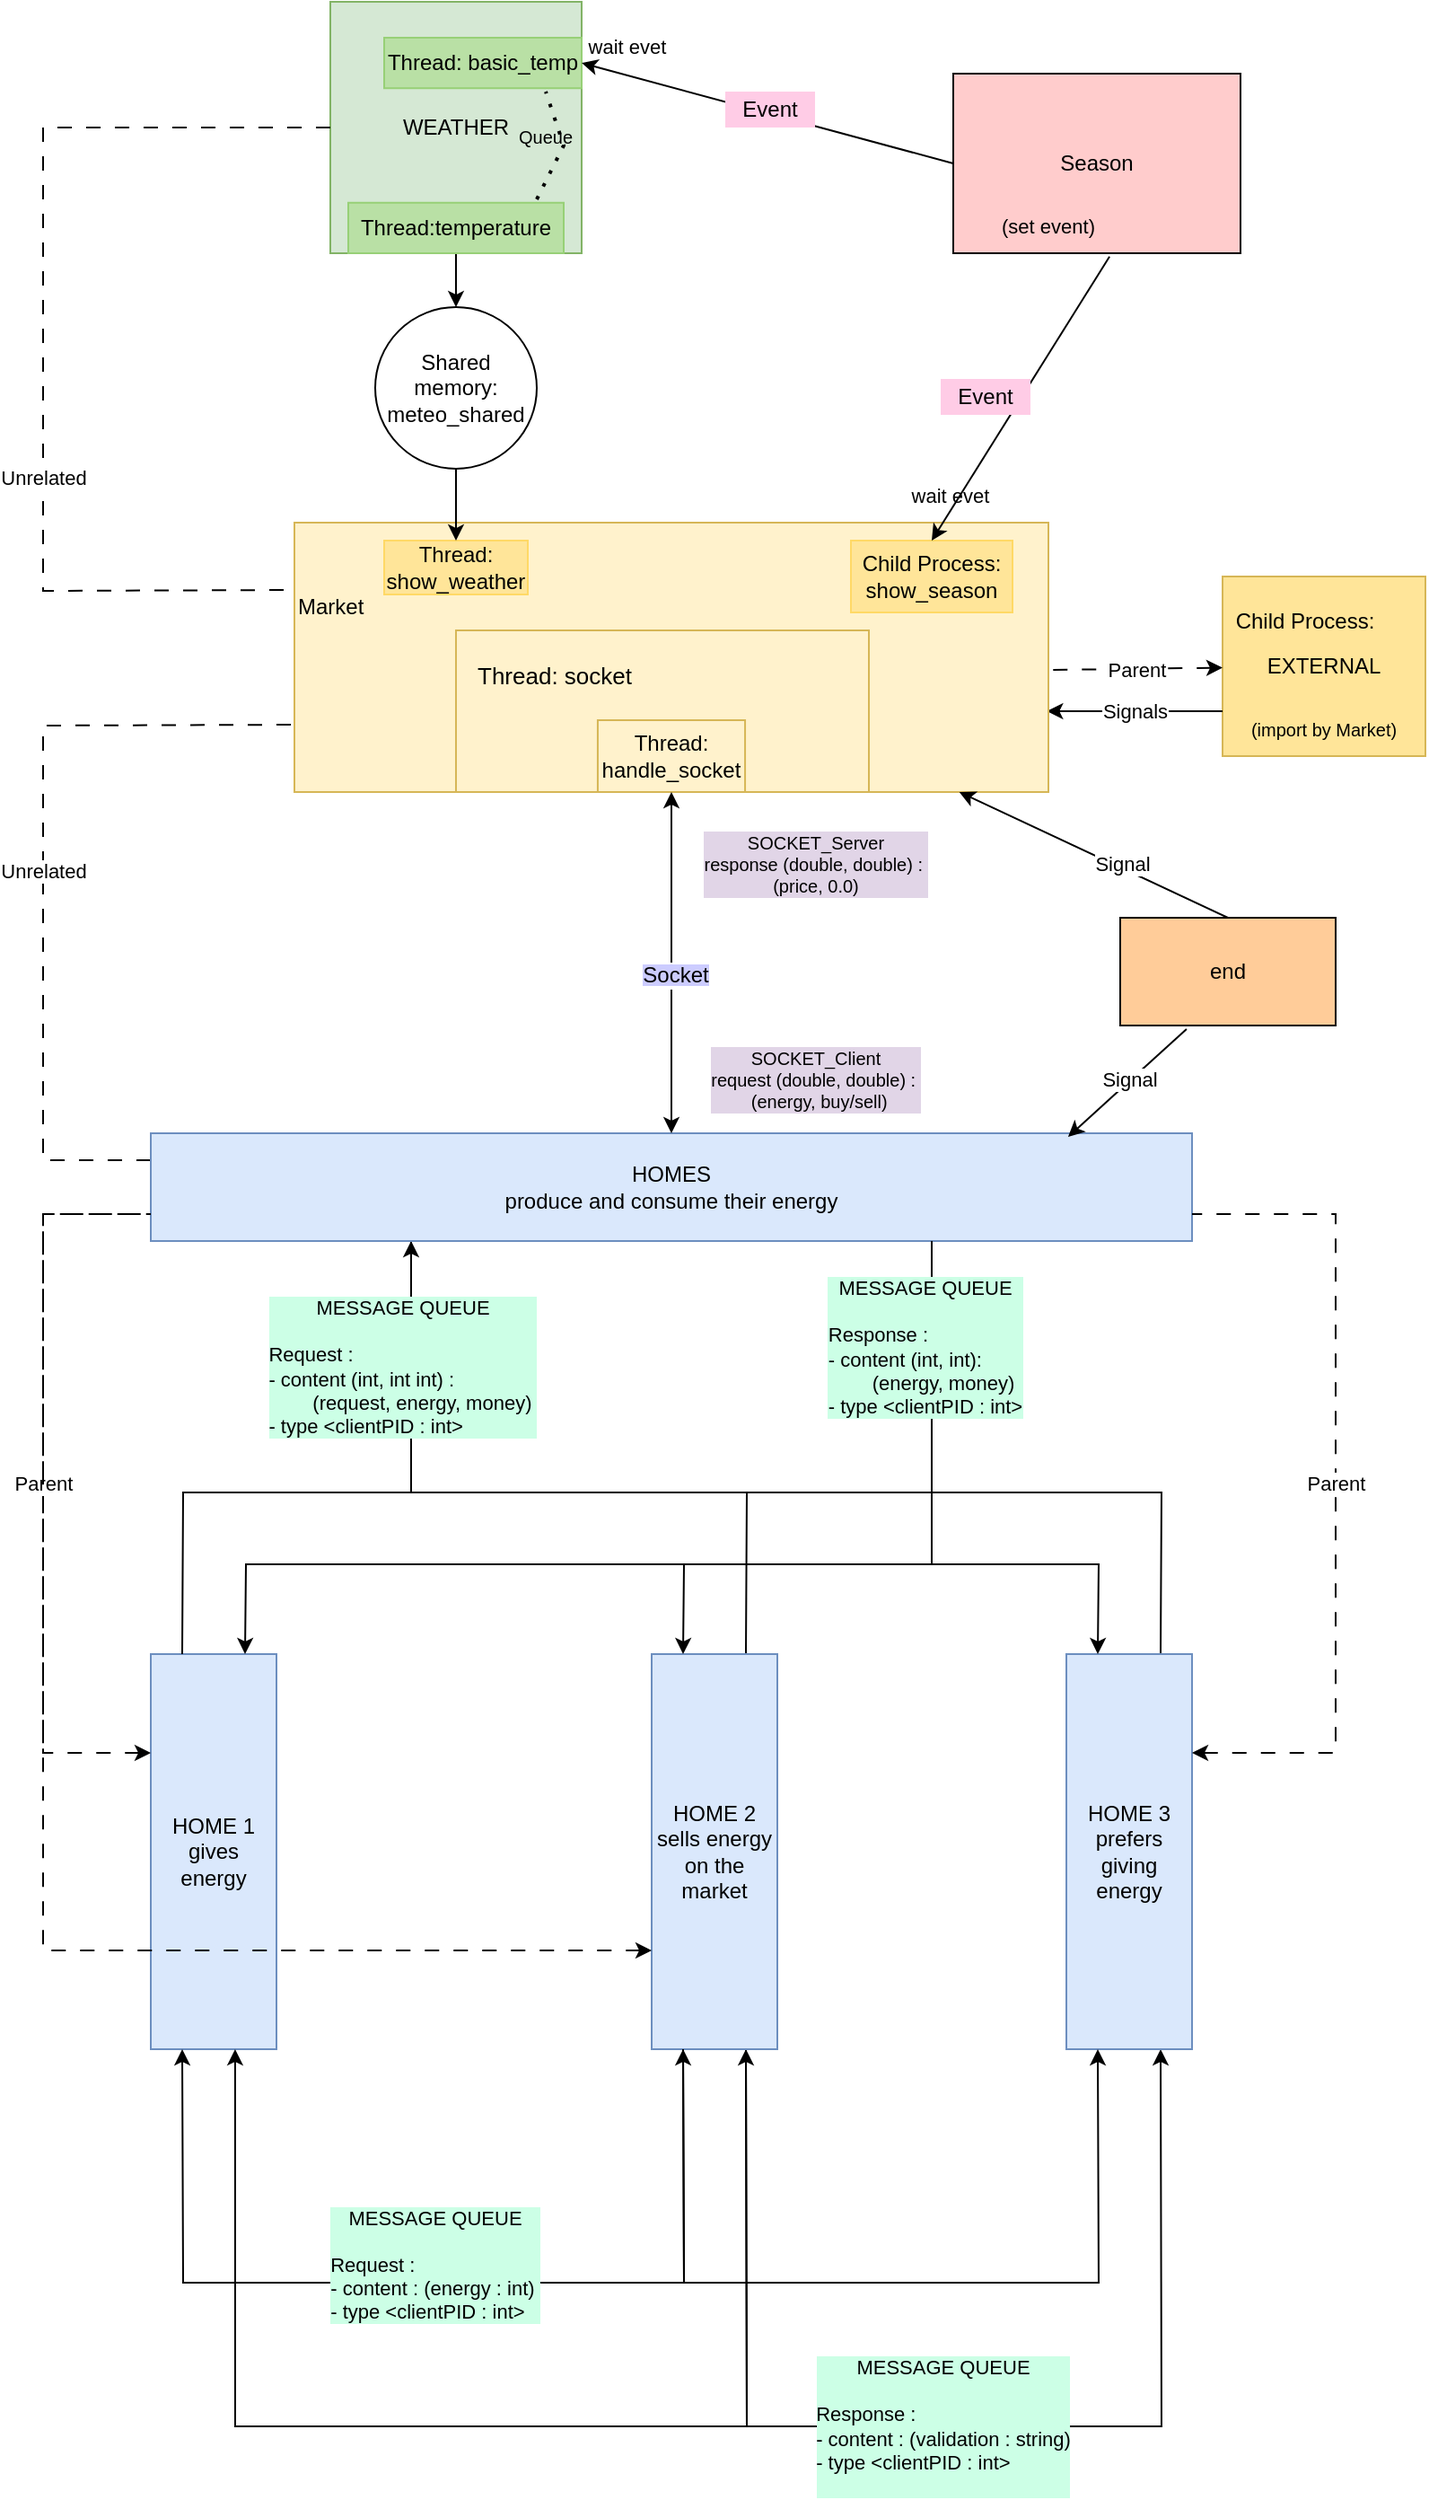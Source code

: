 <mxfile version="20.8.14" type="device" pages="2"><diagram name="Page-1" id="oDPzcU-ClhAFNlhWpU6J"><mxGraphModel dx="1674" dy="761" grid="1" gridSize="10" guides="1" tooltips="1" connect="1" arrows="1" fold="1" page="1" pageScale="1" pageWidth="827" pageHeight="1169" math="0" shadow="0"><root><mxCell id="0"/><mxCell id="1" parent="0"/><mxCell id="Ias4d3upsmDXQexrlel--8" value="" style="endArrow=classic;html=1;rounded=0;entryX=0.75;entryY=1;entryDx=0;entryDy=0;exitX=0.75;exitY=1;exitDx=0;exitDy=0;endFill=1;" parent="1" source="NkhhBtuJVH0xMeRfSDVV-5" target="Ias4d3upsmDXQexrlel--1" edge="1"><mxGeometry width="50" height="50" relative="1" as="geometry"><mxPoint x="540" y="1340" as="sourcePoint"/><mxPoint x="440" y="1110" as="targetPoint"/><Array as="points"><mxPoint x="432" y="1360"/><mxPoint x="663" y="1360"/></Array></mxGeometry></mxCell><mxCell id="Ias4d3upsmDXQexrlel--6" value="" style="endArrow=none;html=1;rounded=0;exitX=0.25;exitY=1;exitDx=0;exitDy=0;entryX=0.75;entryY=0;entryDx=0;entryDy=0;startArrow=none;startFill=0;endFill=0;" parent="1" source="NkhhBtuJVH0xMeRfSDVV-22" target="Ias4d3upsmDXQexrlel--1" edge="1"><mxGeometry width="50" height="50" relative="1" as="geometry"><mxPoint x="255.0" y="710" as="sourcePoint"/><mxPoint x="441.5" y="940" as="targetPoint"/><Array as="points"><mxPoint x="245" y="840"/><mxPoint x="663" y="840"/></Array></mxGeometry></mxCell><mxCell id="Ias4d3upsmDXQexrlel--5" value="" style="endArrow=none;html=1;rounded=0;exitX=0.25;exitY=1;exitDx=0;exitDy=0;entryX=0.75;entryY=0;entryDx=0;entryDy=0;startArrow=none;startFill=0;endFill=0;" parent="1" source="NkhhBtuJVH0xMeRfSDVV-22" target="NkhhBtuJVH0xMeRfSDVV-5" edge="1"><mxGeometry width="50" height="50" relative="1" as="geometry"><mxPoint x="545" y="710" as="sourcePoint"/><mxPoint x="162.5" y="940" as="targetPoint"/><Array as="points"><mxPoint x="245" y="840"/><mxPoint x="432" y="840"/></Array></mxGeometry></mxCell><mxCell id="NkhhBtuJVH0xMeRfSDVV-2" value="WEATHER" style="whiteSpace=wrap;html=1;aspect=fixed;fillColor=#d5e8d4;strokeColor=#82B366;shadow=0;" parent="1" vertex="1"><mxGeometry x="200" y="10" width="140" height="140" as="geometry"/></mxCell><mxCell id="NkhhBtuJVH0xMeRfSDVV-20" value="" style="endArrow=classic;startArrow=none;html=1;rounded=0;exitX=0.5;exitY=1;exitDx=0;exitDy=0;entryX=0.5;entryY=0;entryDx=0;entryDy=0;startFill=0;" parent="1" source="NkhhBtuJVH0xMeRfSDVV-2" target="NkhhBtuJVH0xMeRfSDVV-59" edge="1"><mxGeometry width="50" height="50" relative="1" as="geometry"><mxPoint x="350" y="330" as="sourcePoint"/><mxPoint x="415" y="166" as="targetPoint"/></mxGeometry></mxCell><mxCell id="NkhhBtuJVH0xMeRfSDVV-27" value="" style="endArrow=none;html=1;rounded=0;startArrow=none;startFill=0;entryX=0;entryY=0.25;entryDx=0;entryDy=0;dashed=1;dashPattern=8 8;endFill=0;exitX=0;exitY=0.5;exitDx=0;exitDy=0;" parent="1" source="NkhhBtuJVH0xMeRfSDVV-2" target="NkhhBtuJVH0xMeRfSDVV-1" edge="1"><mxGeometry relative="1" as="geometry"><mxPoint x="515" y="400" as="sourcePoint"/><mxPoint x="440" y="370" as="targetPoint"/><Array as="points"><mxPoint x="40" y="80"/><mxPoint x="40" y="338"/></Array></mxGeometry></mxCell><mxCell id="NkhhBtuJVH0xMeRfSDVV-28" value="Unrelated" style="edgeLabel;resizable=0;html=1;align=center;verticalAlign=middle;" parent="NkhhBtuJVH0xMeRfSDVV-27" connectable="0" vertex="1"><mxGeometry relative="1" as="geometry"><mxPoint y="76" as="offset"/></mxGeometry></mxCell><mxCell id="NkhhBtuJVH0xMeRfSDVV-29" value="" style="endArrow=none;html=1;rounded=0;startArrow=none;startFill=0;entryX=0;entryY=0.75;entryDx=0;entryDy=0;dashed=1;dashPattern=8 8;endFill=0;exitX=0;exitY=0.25;exitDx=0;exitDy=0;" parent="1" source="NkhhBtuJVH0xMeRfSDVV-22" target="NkhhBtuJVH0xMeRfSDVV-1" edge="1"><mxGeometry relative="1" as="geometry"><mxPoint x="525" y="410" as="sourcePoint"/><mxPoint x="440" y="350" as="targetPoint"/><Array as="points"><mxPoint x="40" y="655"/><mxPoint x="40" y="413"/></Array></mxGeometry></mxCell><mxCell id="NkhhBtuJVH0xMeRfSDVV-30" value="Unrelated" style="edgeLabel;resizable=0;html=1;align=center;verticalAlign=middle;" parent="NkhhBtuJVH0xMeRfSDVV-29" connectable="0" vertex="1"><mxGeometry relative="1" as="geometry"/></mxCell><mxCell id="NkhhBtuJVH0xMeRfSDVV-4" value="HOME 1&lt;br&gt;gives energy" style="whiteSpace=wrap;html=1;fillColor=#dae8fc;strokeColor=#6c8ebf;" parent="1" vertex="1"><mxGeometry x="100" y="930" width="70" height="220" as="geometry"/></mxCell><mxCell id="NkhhBtuJVH0xMeRfSDVV-47" value="" style="endArrow=classic;html=1;rounded=0;startArrow=classic;startFill=1;exitX=0.75;exitY=1;exitDx=0;exitDy=0;entryX=0.671;entryY=1;entryDx=0;entryDy=0;endFill=1;entryPerimeter=0;" parent="1" source="NkhhBtuJVH0xMeRfSDVV-5" target="NkhhBtuJVH0xMeRfSDVV-4" edge="1"><mxGeometry relative="1" as="geometry"><mxPoint x="419" y="1360" as="sourcePoint"/><mxPoint x="140" y="1360" as="targetPoint"/><Array as="points"><mxPoint x="432" y="1360"/><mxPoint x="147" y="1360"/></Array></mxGeometry></mxCell><mxCell id="NkhhBtuJVH0xMeRfSDVV-48" value="&lt;span style=&quot;&quot;&gt;MESSAGE QUEUE&lt;br&gt;&lt;div style=&quot;text-align: left;&quot;&gt;&lt;br&gt;&lt;/div&gt;&lt;div style=&quot;text-align: left;&quot;&gt;Response :&lt;/div&gt;&lt;div style=&quot;text-align: left;&quot;&gt;- content : (validation : string)&lt;/div&gt;&lt;div style=&quot;text-align: left;&quot;&gt;- type &amp;lt;clientPID : int&amp;gt;&lt;/div&gt;&lt;/span&gt;&lt;div style=&quot;text-align: left;&quot;&gt;&lt;br&gt;&lt;/div&gt;" style="edgeLabel;resizable=0;html=1;align=center;verticalAlign=middle;labelBackgroundColor=#CCFFE6;" parent="NkhhBtuJVH0xMeRfSDVV-47" connectable="0" vertex="1"><mxGeometry relative="1" as="geometry"><mxPoint x="251" as="offset"/></mxGeometry></mxCell><mxCell id="NkhhBtuJVH0xMeRfSDVV-9" value="" style="endArrow=classic;html=1;rounded=0;startArrow=classic;startFill=1;exitX=0.25;exitY=1;exitDx=0;exitDy=0;entryX=0.25;entryY=1;entryDx=0;entryDy=0;" parent="1" source="NkhhBtuJVH0xMeRfSDVV-4" target="NkhhBtuJVH0xMeRfSDVV-5" edge="1"><mxGeometry relative="1" as="geometry"><mxPoint x="370" y="599.86" as="sourcePoint"/><mxPoint x="470" y="599.86" as="targetPoint"/><Array as="points"><mxPoint x="118" y="1280"/><mxPoint x="397" y="1280"/></Array></mxGeometry></mxCell><mxCell id="NkhhBtuJVH0xMeRfSDVV-10" value="&lt;span style=&quot;&quot;&gt;MESSAGE QUEUE&lt;br&gt;&lt;br&gt;&lt;div style=&quot;text-align: left;&quot;&gt;Request :&lt;/div&gt;&lt;div style=&quot;text-align: left;&quot;&gt;- content : (energy : int)&amp;nbsp;&lt;/div&gt;&lt;div style=&quot;text-align: left;&quot;&gt;- type &amp;lt;clientPID : int&amp;gt;&lt;/div&gt;&lt;/span&gt;" style="edgeLabel;resizable=0;html=1;align=center;verticalAlign=middle;labelBackgroundColor=#CCFFE6;" parent="NkhhBtuJVH0xMeRfSDVV-9" connectable="0" vertex="1"><mxGeometry relative="1" as="geometry"><mxPoint y="-10" as="offset"/></mxGeometry></mxCell><mxCell id="NkhhBtuJVH0xMeRfSDVV-23" value="" style="endArrow=none;html=1;rounded=0;startArrow=classic;startFill=1;entryX=0;entryY=0.75;entryDx=0;entryDy=0;dashed=1;dashPattern=8 8;endFill=0;exitX=0;exitY=0.25;exitDx=0;exitDy=0;" parent="1" source="NkhhBtuJVH0xMeRfSDVV-4" target="NkhhBtuJVH0xMeRfSDVV-22" edge="1"><mxGeometry relative="1" as="geometry"><mxPoint x="440" y="640" as="sourcePoint"/><mxPoint x="330" y="640" as="targetPoint"/><Array as="points"><mxPoint x="40" y="985"/><mxPoint x="40" y="685"/></Array></mxGeometry></mxCell><mxCell id="NkhhBtuJVH0xMeRfSDVV-24" value="Parent" style="edgeLabel;resizable=0;html=1;align=center;verticalAlign=middle;" parent="NkhhBtuJVH0xMeRfSDVV-23" connectable="0" vertex="1"><mxGeometry relative="1" as="geometry"/></mxCell><mxCell id="NkhhBtuJVH0xMeRfSDVV-52" value="" style="endArrow=classic;html=1;rounded=0;startArrow=none;startFill=0;exitX=0.25;exitY=0;exitDx=0;exitDy=0;entryX=0.25;entryY=1;entryDx=0;entryDy=0;" parent="1" source="NkhhBtuJVH0xMeRfSDVV-4" target="NkhhBtuJVH0xMeRfSDVV-22" edge="1"><mxGeometry relative="1" as="geometry"><mxPoint x="270" y="835" as="sourcePoint"/><mxPoint x="550" y="835" as="targetPoint"/><Array as="points"><mxPoint x="118" y="840"/><mxPoint x="245" y="840"/></Array></mxGeometry></mxCell><mxCell id="NkhhBtuJVH0xMeRfSDVV-53" value="&lt;span style=&quot;&quot;&gt;MESSAGE QUEUE&lt;br&gt;&lt;br&gt;&lt;div style=&quot;text-align: left;&quot;&gt;Request :&lt;/div&gt;&lt;div style=&quot;text-align: left;&quot;&gt;- content (int, int int) :&amp;nbsp;&lt;/div&gt;&lt;div style=&quot;text-align: left;&quot;&gt;&lt;span style=&quot;white-space: pre;&quot;&gt;&#9;&lt;/span&gt;(request, energy, money)&amp;nbsp;&lt;/div&gt;&lt;div style=&quot;text-align: left;&quot;&gt;- type &amp;lt;clientPID : int&amp;gt;&lt;/div&gt;&lt;/span&gt;" style="edgeLabel;resizable=0;html=1;align=center;verticalAlign=middle;labelBackgroundColor=#CCFFE6;" parent="NkhhBtuJVH0xMeRfSDVV-52" connectable="0" vertex="1"><mxGeometry relative="1" as="geometry"><mxPoint x="33" y="-70" as="offset"/></mxGeometry></mxCell><mxCell id="NkhhBtuJVH0xMeRfSDVV-5" value="HOME 2&lt;br&gt;sells energy on the market" style="whiteSpace=wrap;html=1;fillColor=#dae8fc;strokeColor=#6c8ebf;" parent="1" vertex="1"><mxGeometry x="379" y="930" width="70" height="220" as="geometry"/></mxCell><mxCell id="NkhhBtuJVH0xMeRfSDVV-56" value="" style="endArrow=classic;html=1;rounded=0;exitX=0.75;exitY=1;exitDx=0;exitDy=0;entryX=0.75;entryY=0;entryDx=0;entryDy=0;startArrow=none;startFill=0;endFill=1;" parent="1" source="NkhhBtuJVH0xMeRfSDVV-22" target="NkhhBtuJVH0xMeRfSDVV-4" edge="1"><mxGeometry width="50" height="50" relative="1" as="geometry"><mxPoint x="305" y="710" as="sourcePoint"/><mxPoint x="602.5" y="850" as="targetPoint"/><Array as="points"><mxPoint x="535" y="880"/><mxPoint x="370" y="880"/><mxPoint x="153" y="880"/></Array></mxGeometry></mxCell><mxCell id="NkhhBtuJVH0xMeRfSDVV-57" value="" style="endArrow=classic;html=1;rounded=0;exitX=0.75;exitY=1;exitDx=0;exitDy=0;entryX=0.25;entryY=0;entryDx=0;entryDy=0;startArrow=none;startFill=0;endFill=1;" parent="1" source="NkhhBtuJVH0xMeRfSDVV-22" target="NkhhBtuJVH0xMeRfSDVV-5" edge="1"><mxGeometry width="50" height="50" relative="1" as="geometry"><mxPoint x="515" y="710" as="sourcePoint"/><mxPoint x="252.5" y="850" as="targetPoint"/><Array as="points"><mxPoint x="535" y="880"/><mxPoint x="397" y="880"/></Array></mxGeometry></mxCell><mxCell id="NkhhBtuJVH0xMeRfSDVV-22" value="HOMES&lt;br&gt;produce and consume their energy" style="rounded=0;whiteSpace=wrap;html=1;fillColor=#dae8fc;strokeColor=#6c8ebf;" parent="1" vertex="1"><mxGeometry x="100" y="640" width="580" height="60" as="geometry"/></mxCell><mxCell id="NkhhBtuJVH0xMeRfSDVV-3" value="EXTERNAL&lt;br&gt;" style="whiteSpace=wrap;html=1;fillColor=#FFE599;strokeColor=#d6b656;" parent="1" vertex="1"><mxGeometry x="697" y="330" width="113" height="100" as="geometry"/></mxCell><mxCell id="NkhhBtuJVH0xMeRfSDVV-15" value="" style="endArrow=none;html=1;rounded=0;startArrow=classic;startFill=1;entryX=1;entryY=0.547;entryDx=0;entryDy=0;dashed=1;dashPattern=8 8;endFill=0;entryPerimeter=0;" parent="1" source="NkhhBtuJVH0xMeRfSDVV-3" target="NkhhBtuJVH0xMeRfSDVV-1" edge="1"><mxGeometry relative="1" as="geometry"><mxPoint x="519.177" y="430.0" as="sourcePoint"/><mxPoint x="369.43" y="370" as="targetPoint"/></mxGeometry></mxCell><mxCell id="NkhhBtuJVH0xMeRfSDVV-16" value="Parent" style="edgeLabel;resizable=0;html=1;align=center;verticalAlign=middle;" parent="NkhhBtuJVH0xMeRfSDVV-15" connectable="0" vertex="1"><mxGeometry relative="1" as="geometry"/></mxCell><mxCell id="NkhhBtuJVH0xMeRfSDVV-17" value="" style="endArrow=classic;html=1;rounded=0;startArrow=none;startFill=0;exitX=0;exitY=0.75;exitDx=0;exitDy=0;entryX=0.998;entryY=0.7;entryDx=0;entryDy=0;endFill=1;entryPerimeter=0;" parent="1" source="NkhhBtuJVH0xMeRfSDVV-3" target="NkhhBtuJVH0xMeRfSDVV-1" edge="1"><mxGeometry relative="1" as="geometry"><mxPoint x="519.177" y="430.0" as="sourcePoint"/><mxPoint x="369.43" y="370" as="targetPoint"/></mxGeometry></mxCell><mxCell id="NkhhBtuJVH0xMeRfSDVV-18" value="Signals" style="edgeLabel;resizable=0;html=1;align=center;verticalAlign=middle;" parent="NkhhBtuJVH0xMeRfSDVV-17" connectable="0" vertex="1"><mxGeometry relative="1" as="geometry"/></mxCell><mxCell id="NkhhBtuJVH0xMeRfSDVV-34" value="" style="group;fillColor=#FFE599;" parent="1" vertex="1" connectable="0"><mxGeometry x="180" y="300" width="420" height="150" as="geometry"/></mxCell><mxCell id="NkhhBtuJVH0xMeRfSDVV-1" value="&lt;div style=&quot;text-align: center;&quot;&gt;&lt;br&gt;&lt;/div&gt;&lt;div style=&quot;text-align: center;&quot;&gt;&lt;br&gt;&lt;/div&gt;&lt;div style=&quot;text-align: center;&quot;&gt;Market&lt;br&gt;&lt;/div&gt;&lt;div style=&quot;text-align: center;&quot;&gt;&lt;span style=&quot;background-color: initial;&quot;&gt;&lt;br&gt;&lt;/span&gt;&lt;/div&gt;&lt;div style=&quot;text-align: center;&quot;&gt;&lt;span style=&quot;background-color: initial;&quot;&gt;&lt;br&gt;&lt;/span&gt;&lt;/div&gt;&lt;div style=&quot;text-align: center;&quot;&gt;&lt;span style=&quot;background-color: initial;&quot;&gt;&lt;br&gt;&lt;/span&gt;&lt;/div&gt;&lt;div style=&quot;text-align: center;&quot;&gt;&lt;span style=&quot;background-color: initial;&quot;&gt;&lt;br&gt;&lt;/span&gt;&lt;/div&gt;&lt;div style=&quot;text-align: center;&quot;&gt;&lt;span style=&quot;background-color: initial;&quot;&gt;&lt;br&gt;&lt;/span&gt;&lt;/div&gt;&lt;div style=&quot;text-align: center;&quot;&gt;&lt;span style=&quot;background-color: initial;&quot;&gt;&lt;br&gt;&lt;/span&gt;&lt;/div&gt;" style="whiteSpace=wrap;html=1;fillColor=#fff2cc;strokeColor=#d6b656;align=left;" parent="NkhhBtuJVH0xMeRfSDVV-34" vertex="1"><mxGeometry width="420.0" height="150" as="geometry"/></mxCell><mxCell id="NkhhBtuJVH0xMeRfSDVV-35" value="" style="rounded=0;whiteSpace=wrap;html=1;fillColor=#fff2cc;strokeColor=#d6b656;" parent="NkhhBtuJVH0xMeRfSDVV-34" vertex="1"><mxGeometry x="90" y="60" width="230" height="90" as="geometry"/></mxCell><mxCell id="KScg4SDFUI7AG3843HIc-23" value="Child Process: show_season" style="rounded=0;whiteSpace=wrap;html=1;shadow=0;strokeColor=#FFD966;fillColor=#FFE599;" parent="NkhhBtuJVH0xMeRfSDVV-34" vertex="1"><mxGeometry x="310" y="10" width="90" height="40" as="geometry"/></mxCell><mxCell id="KScg4SDFUI7AG3843HIc-24" value="Thread: show_weather" style="rounded=0;whiteSpace=wrap;html=1;shadow=0;strokeColor=#FFD966;fillColor=#FFE599;" parent="NkhhBtuJVH0xMeRfSDVV-34" vertex="1"><mxGeometry x="50" y="10" width="80" height="30" as="geometry"/></mxCell><mxCell id="xbs28vpK9HEc0TREmb5a-1" value="&lt;font style=&quot;font-size: 13px;&quot;&gt;Thread: socket&lt;/font&gt;" style="text;html=1;strokeColor=none;fillColor=none;align=center;verticalAlign=middle;whiteSpace=wrap;rounded=0;" parent="NkhhBtuJVH0xMeRfSDVV-34" vertex="1"><mxGeometry x="100" y="70" width="90" height="30" as="geometry"/></mxCell><mxCell id="NkhhBtuJVH0xMeRfSDVV-32" value="&lt;div&gt;Thread:&lt;/div&gt;&lt;div&gt;handle_socket&lt;br&gt;&lt;/div&gt;" style="rounded=0;whiteSpace=wrap;html=1;fillColor=#fff2cc;strokeColor=#d6b656;" parent="NkhhBtuJVH0xMeRfSDVV-34" vertex="1"><mxGeometry x="168.97" y="110" width="82.06" height="40" as="geometry"/></mxCell><mxCell id="NkhhBtuJVH0xMeRfSDVV-59" value="Shared&lt;br&gt;&lt;div&gt;memory:&lt;/div&gt;&lt;div&gt;meteo_shared&lt;br&gt;&lt;/div&gt;" style="ellipse;whiteSpace=wrap;html=1;aspect=fixed;labelBackgroundColor=#FFFFFF;fontColor=#000000;" parent="1" vertex="1"><mxGeometry x="225" y="180" width="90" height="90" as="geometry"/></mxCell><mxCell id="Ias4d3upsmDXQexrlel--1" value="HOME 3&lt;br&gt;prefers giving energy" style="whiteSpace=wrap;html=1;fillColor=#dae8fc;strokeColor=#6c8ebf;" parent="1" vertex="1"><mxGeometry x="610" y="930" width="70" height="220" as="geometry"/></mxCell><mxCell id="Ias4d3upsmDXQexrlel--4" value="" style="endArrow=classic;html=1;rounded=0;exitX=0.75;exitY=1;exitDx=0;exitDy=0;entryX=0.25;entryY=0;entryDx=0;entryDy=0;startArrow=none;startFill=0;endFill=1;" parent="1" source="NkhhBtuJVH0xMeRfSDVV-22" target="Ias4d3upsmDXQexrlel--1" edge="1"><mxGeometry width="50" height="50" relative="1" as="geometry"><mxPoint x="545" y="710" as="sourcePoint"/><mxPoint x="406.5" y="940" as="targetPoint"/><Array as="points"><mxPoint x="535" y="880"/><mxPoint x="628" y="880"/></Array></mxGeometry></mxCell><mxCell id="NkhhBtuJVH0xMeRfSDVV-58" value="&lt;span style=&quot;&quot;&gt;MESSAGE QUEUE&lt;br&gt;&lt;br&gt;&lt;div style=&quot;text-align: left;&quot;&gt;Response :&lt;/div&gt;&lt;div style=&quot;text-align: left;&quot;&gt;- content (int, int):&amp;nbsp;&lt;/div&gt;&lt;div style=&quot;text-align: left;&quot;&gt;&lt;span style=&quot;white-space: pre;&quot;&gt;&#9;&lt;/span&gt;(energy, money)&amp;nbsp;&lt;/div&gt;&lt;div style=&quot;text-align: left;&quot;&gt;- type &amp;lt;clientPID : int&amp;gt;&lt;/div&gt;&lt;/span&gt;" style="edgeLabel;resizable=0;html=1;align=center;verticalAlign=middle;labelBackgroundColor=#CCFFE6;" parent="1" connectable="0" vertex="1"><mxGeometry x="529.999" y="760" as="geometry"><mxPoint x="1" y="-1" as="offset"/></mxGeometry></mxCell><mxCell id="Ias4d3upsmDXQexrlel--7" value="" style="endArrow=classic;html=1;rounded=0;exitX=0.25;exitY=1;exitDx=0;exitDy=0;entryX=0.25;entryY=1;entryDx=0;entryDy=0;endFill=1;" parent="1" source="NkhhBtuJVH0xMeRfSDVV-5" target="Ias4d3upsmDXQexrlel--1" edge="1"><mxGeometry width="50" height="50" relative="1" as="geometry"><mxPoint x="390" y="1160" as="sourcePoint"/><mxPoint x="440" y="1110" as="targetPoint"/><Array as="points"><mxPoint x="397" y="1280"/><mxPoint x="510" y="1280"/><mxPoint x="628" y="1280"/></Array></mxGeometry></mxCell><mxCell id="Ias4d3upsmDXQexrlel--10" value="" style="endArrow=none;html=1;rounded=0;startArrow=classic;startFill=1;entryX=1;entryY=0.75;entryDx=0;entryDy=0;dashed=1;dashPattern=8 8;endFill=0;exitX=1;exitY=0.25;exitDx=0;exitDy=0;" parent="1" source="Ias4d3upsmDXQexrlel--1" target="NkhhBtuJVH0xMeRfSDVV-22" edge="1"><mxGeometry relative="1" as="geometry"><mxPoint x="110" y="995" as="sourcePoint"/><mxPoint x="110" y="695" as="targetPoint"/><Array as="points"><mxPoint x="760" y="985"/><mxPoint x="760" y="685"/></Array></mxGeometry></mxCell><mxCell id="Ias4d3upsmDXQexrlel--11" value="Parent" style="edgeLabel;resizable=0;html=1;align=center;verticalAlign=middle;" parent="Ias4d3upsmDXQexrlel--10" connectable="0" vertex="1"><mxGeometry relative="1" as="geometry"/></mxCell><mxCell id="Ias4d3upsmDXQexrlel--12" value="" style="endArrow=none;html=1;rounded=0;startArrow=classic;startFill=1;entryX=0;entryY=0.75;entryDx=0;entryDy=0;dashed=1;dashPattern=8 8;endFill=0;exitX=0;exitY=0.75;exitDx=0;exitDy=0;" parent="1" source="NkhhBtuJVH0xMeRfSDVV-5" target="NkhhBtuJVH0xMeRfSDVV-22" edge="1"><mxGeometry relative="1" as="geometry"><mxPoint x="110" y="995" as="sourcePoint"/><mxPoint x="110" y="695" as="targetPoint"/><Array as="points"><mxPoint x="40" y="1095"/><mxPoint x="40" y="685"/></Array></mxGeometry></mxCell><mxCell id="KScg4SDFUI7AG3843HIc-10" value="Thread: basic_temp" style="rounded=0;whiteSpace=wrap;html=1;fillColor=#B9E0A5;strokeColor=#97D077;" parent="1" vertex="1"><mxGeometry x="230" y="30" width="110" height="28.12" as="geometry"/></mxCell><mxCell id="KScg4SDFUI7AG3843HIc-11" value="Thread:temperature" style="rounded=0;whiteSpace=wrap;html=1;fillColor=#B9E0A5;strokeColor=#97D077;" parent="1" vertex="1"><mxGeometry x="210" y="121.88" width="120" height="28.12" as="geometry"/></mxCell><mxCell id="KScg4SDFUI7AG3843HIc-12" value="Season" style="rounded=0;whiteSpace=wrap;html=1;shadow=0;strokeColor=#000000;fillColor=#FFCCCC;" parent="1" vertex="1"><mxGeometry x="547" y="50.0" width="160" height="100" as="geometry"/></mxCell><mxCell id="KScg4SDFUI7AG3843HIc-14" value="" style="endArrow=classic;html=1;rounded=0;exitX=0.544;exitY=1.019;exitDx=0;exitDy=0;exitPerimeter=0;entryX=0.5;entryY=0;entryDx=0;entryDy=0;" parent="1" source="KScg4SDFUI7AG3843HIc-12" target="KScg4SDFUI7AG3843HIc-23" edge="1"><mxGeometry width="50" height="50" relative="1" as="geometry"><mxPoint x="430" y="210" as="sourcePoint"/><mxPoint x="480" y="160" as="targetPoint"/></mxGeometry></mxCell><mxCell id="KScg4SDFUI7AG3843HIc-15" value="" style="endArrow=classic;html=1;rounded=0;exitX=0;exitY=0.5;exitDx=0;exitDy=0;entryX=1;entryY=0.5;entryDx=0;entryDy=0;" parent="1" source="KScg4SDFUI7AG3843HIc-12" target="KScg4SDFUI7AG3843HIc-10" edge="1"><mxGeometry width="50" height="50" relative="1" as="geometry"><mxPoint x="399" y="150" as="sourcePoint"/><mxPoint x="449" y="100" as="targetPoint"/></mxGeometry></mxCell><mxCell id="KScg4SDFUI7AG3843HIc-16" value="" style="edgeLabel;resizable=0;html=1;align=center;verticalAlign=middle;labelBackgroundColor=#E1D5E7;fillColor=#CC0066;" parent="1" connectable="0" vertex="1"><mxGeometry x="414.003" y="150.001" as="geometry"><mxPoint x="11" y="-16" as="offset"/></mxGeometry></mxCell><mxCell id="KScg4SDFUI7AG3843HIc-19" value="Event" style="text;html=1;strokeColor=none;fillColor=#FFCCE6;align=center;verticalAlign=middle;whiteSpace=wrap;rounded=0;shadow=0;" parent="1" vertex="1"><mxGeometry x="420" y="60" width="50" height="20" as="geometry"/></mxCell><mxCell id="KScg4SDFUI7AG3843HIc-22" value="Event" style="text;html=1;strokeColor=none;fillColor=#FFCCE6;align=center;verticalAlign=middle;whiteSpace=wrap;rounded=0;shadow=0;" parent="1" vertex="1"><mxGeometry x="540" y="220" width="50" height="20" as="geometry"/></mxCell><mxCell id="NkhhBtuJVH0xMeRfSDVV-21" value="" style="endArrow=none;startArrow=classic;html=1;rounded=0;exitX=0.5;exitY=0;exitDx=0;exitDy=0;entryX=0.5;entryY=1;entryDx=0;entryDy=0;startFill=1;endFill=0;" parent="1" source="KScg4SDFUI7AG3843HIc-24" target="NkhhBtuJVH0xMeRfSDVV-59" edge="1"><mxGeometry width="50" height="50" relative="1" as="geometry"><mxPoint x="280" y="160" as="sourcePoint"/><mxPoint x="406" y="226" as="targetPoint"/></mxGeometry></mxCell><mxCell id="KScg4SDFUI7AG3843HIc-28" value="&lt;font style=&quot;font-size: 10px;&quot;&gt;(import by Market)&lt;/font&gt;" style="text;html=1;strokeColor=none;fillColor=none;align=center;verticalAlign=middle;whiteSpace=wrap;rounded=0;" parent="1" vertex="1"><mxGeometry x="707" y="400" width="93" height="30" as="geometry"/></mxCell><mxCell id="KScg4SDFUI7AG3843HIc-31" value="&lt;font style=&quot;font-size: 11px;&quot;&gt;(set event)&lt;/font&gt;" style="text;html=1;strokeColor=none;fillColor=none;align=center;verticalAlign=middle;whiteSpace=wrap;rounded=0;" parent="1" vertex="1"><mxGeometry x="570" y="120" width="60" height="30" as="geometry"/></mxCell><mxCell id="KScg4SDFUI7AG3843HIc-33" value="wait evet" style="text;html=1;align=center;verticalAlign=middle;resizable=0;points=[];autosize=1;strokeColor=none;fillColor=none;fontSize=11;" parent="1" vertex="1"><mxGeometry x="510" y="270" width="70" height="30" as="geometry"/></mxCell><mxCell id="KScg4SDFUI7AG3843HIc-34" value="wait evet" style="text;html=1;align=center;verticalAlign=middle;resizable=0;points=[];autosize=1;strokeColor=none;fillColor=none;fontSize=11;" parent="1" vertex="1"><mxGeometry x="330" y="20" width="70" height="30" as="geometry"/></mxCell><mxCell id="KScg4SDFUI7AG3843HIc-35" value="&lt;div&gt;&lt;font style=&quot;font-size: 12px;&quot;&gt;Child Process:&lt;/font&gt;&lt;/div&gt;" style="text;html=1;strokeColor=none;fillColor=none;align=center;verticalAlign=middle;whiteSpace=wrap;rounded=0;fontSize=10;" parent="1" vertex="1"><mxGeometry x="697" y="340" width="91.5" height="30" as="geometry"/></mxCell><mxCell id="KScg4SDFUI7AG3843HIc-37" value="" style="endArrow=none;dashed=1;html=1;dashPattern=1 3;strokeWidth=2;rounded=0;fontSize=12;exitX=0.875;exitY=-0.067;exitDx=0;exitDy=0;exitPerimeter=0;" parent="1" source="KScg4SDFUI7AG3843HIc-11" edge="1"><mxGeometry width="50" height="50" relative="1" as="geometry"><mxPoint x="390" y="270" as="sourcePoint"/><mxPoint x="320" y="60" as="targetPoint"/><Array as="points"><mxPoint x="330" y="90"/></Array></mxGeometry></mxCell><mxCell id="KScg4SDFUI7AG3843HIc-38" value="&lt;font style=&quot;font-size: 10px;&quot;&gt;Queue&lt;/font&gt;" style="text;html=1;strokeColor=none;fillColor=none;align=center;verticalAlign=middle;whiteSpace=wrap;rounded=0;fontSize=12;" parent="1" vertex="1"><mxGeometry x="290" y="70" width="60" height="30" as="geometry"/></mxCell><mxCell id="xbs28vpK9HEc0TREmb5a-6" value="&lt;div align=&quot;center&quot;&gt;&lt;font style=&quot;font-size: 10px;&quot;&gt;SOCKET_Server&lt;/font&gt;&lt;br&gt;&lt;/div&gt;&lt;div style=&quot;font-size: 10px;&quot; align=&quot;center&quot;&gt;&lt;font style=&quot;font-size: 10px;&quot;&gt;response (double, double) :&amp;nbsp;&lt;/font&gt;&lt;/div&gt;&lt;div style=&quot;font-size: 10px;&quot; align=&quot;center&quot;&gt;&lt;font style=&quot;font-size: 10px;&quot;&gt;&#9;(price, 0.0)&lt;/font&gt;&lt;/div&gt;" style="edgeLabel;resizable=0;html=1;align=center;verticalAlign=middle;labelBackgroundColor=#E1D5E7;" parent="1" connectable="0" vertex="1"><mxGeometry x="470.003" y="490.004" as="geometry"/></mxCell><mxCell id="xbs28vpK9HEc0TREmb5a-7" value="&lt;font style=&quot;font-size: 10px;&quot;&gt;SOCKET_Client&lt;br&gt;&lt;/font&gt;&lt;div style=&quot;text-align: left; font-size: 10px;&quot;&gt;&lt;font style=&quot;font-size: 10px;&quot;&gt;request (double, double) :&amp;nbsp;&lt;/font&gt;&lt;/div&gt;&lt;div style=&quot;text-align: left; font-size: 10px;&quot;&gt;&lt;font style=&quot;font-size: 10px;&quot;&gt;&lt;span style=&quot;white-space: pre;&quot;&gt;&#9;&lt;/span&gt;(energy, buy/sell)&lt;/font&gt;&lt;/div&gt;" style="edgeLabel;resizable=0;html=1;align=center;verticalAlign=middle;fontColor=#000000;labelBackgroundColor=#E1D5E7;" parent="1" connectable="0" vertex="1"><mxGeometry x="470.004" y="609.998" as="geometry"/></mxCell><mxCell id="xbs28vpK9HEc0TREmb5a-8" value="" style="endArrow=classic;startArrow=classic;html=1;rounded=0;fontSize=11;entryX=0.5;entryY=1;entryDx=0;entryDy=0;exitX=0.5;exitY=0;exitDx=0;exitDy=0;" parent="1" source="NkhhBtuJVH0xMeRfSDVV-22" target="NkhhBtuJVH0xMeRfSDVV-32" edge="1"><mxGeometry width="50" height="50" relative="1" as="geometry"><mxPoint x="320" y="580" as="sourcePoint"/><mxPoint x="370" y="530" as="targetPoint"/></mxGeometry></mxCell><mxCell id="xbs28vpK9HEc0TREmb5a-9" value="&lt;span style=&quot;background-color: rgb(204, 204, 255);&quot;&gt;&lt;font style=&quot;font-size: 12px;&quot;&gt;Socket&lt;/font&gt;&lt;/span&gt;" style="edgeLabel;html=1;align=center;verticalAlign=middle;resizable=0;points=[];fontSize=11;" parent="xbs28vpK9HEc0TREmb5a-8" vertex="1" connectable="0"><mxGeometry x="-0.076" y="-2" relative="1" as="geometry"><mxPoint as="offset"/></mxGeometry></mxCell><mxCell id="W9lTiIaicydx_dfuPr2y-1" value="end" style="rounded=0;whiteSpace=wrap;html=1;fillColor=#FFCC99;" vertex="1" parent="1"><mxGeometry x="640" y="520" width="120" height="60" as="geometry"/></mxCell><mxCell id="W9lTiIaicydx_dfuPr2y-2" value="" style="endArrow=classic;html=1;rounded=0;exitX=0.5;exitY=0;exitDx=0;exitDy=0;" edge="1" parent="1" source="W9lTiIaicydx_dfuPr2y-1" target="NkhhBtuJVH0xMeRfSDVV-1"><mxGeometry width="50" height="50" relative="1" as="geometry"><mxPoint x="730" y="540" as="sourcePoint"/><mxPoint x="780" y="490" as="targetPoint"/></mxGeometry></mxCell><mxCell id="W9lTiIaicydx_dfuPr2y-4" value="Signal" style="edgeLabel;html=1;align=center;verticalAlign=middle;resizable=0;points=[];" vertex="1" connectable="0" parent="W9lTiIaicydx_dfuPr2y-2"><mxGeometry x="-0.356" y="-3" relative="1" as="geometry"><mxPoint x="-13" y="-5" as="offset"/></mxGeometry></mxCell><mxCell id="W9lTiIaicydx_dfuPr2y-3" value="" style="endArrow=classic;html=1;rounded=0;exitX=0.308;exitY=1.033;exitDx=0;exitDy=0;exitPerimeter=0;entryX=0.881;entryY=0.033;entryDx=0;entryDy=0;entryPerimeter=0;" edge="1" parent="1" source="W9lTiIaicydx_dfuPr2y-1" target="NkhhBtuJVH0xMeRfSDVV-22"><mxGeometry width="50" height="50" relative="1" as="geometry"><mxPoint x="730" y="540" as="sourcePoint"/><mxPoint x="780" y="490" as="targetPoint"/></mxGeometry></mxCell><mxCell id="W9lTiIaicydx_dfuPr2y-5" value="Signal" style="edgeLabel;html=1;align=center;verticalAlign=middle;resizable=0;points=[];" vertex="1" connectable="0" parent="W9lTiIaicydx_dfuPr2y-3"><mxGeometry x="-0.195" y="4" relative="1" as="geometry"><mxPoint x="-8" y="1" as="offset"/></mxGeometry></mxCell></root></mxGraphModel></diagram><diagram id="pn3GiqBt_lKgzYpsqDT2" name="Page-2"><mxGraphModel dx="2232" dy="1015" grid="1" gridSize="10" guides="1" tooltips="1" connect="1" arrows="1" fold="1" page="1" pageScale="1" pageWidth="827" pageHeight="1169" math="0" shadow="0"><root><mxCell id="0"/><mxCell id="1" parent="0"/><mxCell id="vUZV9dyQ6pyc5-M2EWh1-2" value="main_market_weather_season" style="swimlane;fontStyle=1;align=center;verticalAlign=top;childLayout=stackLayout;horizontal=1;startSize=26;horizontalStack=0;resizeParent=1;resizeParentMax=0;resizeLast=0;collapsible=1;marginBottom=0;" vertex="1" parent="1"><mxGeometry x="370" y="290" width="400" height="148" as="geometry"/></mxCell><mxCell id="vUZV9dyQ6pyc5-M2EWh1-3" value="+ meteo_shared: multiprocessing.Array&#xA;+ temperature_flag:multiprocessing.Value&#xA;+ signal: signal&#xA;+ weather_objec: object&#xA;+ weather_process: multiprocessing.Process&#xA;+ market_process: multiprocessing.Process&#xA;+ season_process: multiprocessing.Process&#xA;&#xA;&#xA;" style="text;strokeColor=none;fillColor=none;align=left;verticalAlign=top;spacingLeft=4;spacingRight=4;overflow=hidden;rotatable=0;points=[[0,0.5],[1,0.5]];portConstraint=eastwest;" vertex="1" parent="vUZV9dyQ6pyc5-M2EWh1-2"><mxGeometry y="26" width="400" height="114" as="geometry"/></mxCell><mxCell id="vUZV9dyQ6pyc5-M2EWh1-4" value="" style="line;strokeWidth=1;fillColor=none;align=left;verticalAlign=middle;spacingTop=-1;spacingLeft=3;spacingRight=3;rotatable=0;labelPosition=right;points=[];portConstraint=eastwest;strokeColor=inherit;" vertex="1" parent="vUZV9dyQ6pyc5-M2EWh1-2"><mxGeometry y="140" width="400" height="8" as="geometry"/></mxCell><mxCell id="vUZV9dyQ6pyc5-M2EWh1-7" value="season" style="swimlane;fontStyle=1;align=center;verticalAlign=top;childLayout=stackLayout;horizontal=1;startSize=26;horizontalStack=0;resizeParent=1;resizeParentMax=0;resizeLast=0;collapsible=1;marginBottom=0;" vertex="1" parent="1"><mxGeometry x="120" y="140" width="160" height="78" as="geometry"/></mxCell><mxCell id="vUZV9dyQ6pyc5-M2EWh1-8" value="+ weather_change_return&#xA;+ mqrket_change_return&#xA;" style="text;strokeColor=none;fillColor=none;align=left;verticalAlign=top;spacingLeft=4;spacingRight=4;overflow=hidden;rotatable=0;points=[[0,0.5],[1,0.5]];portConstraint=eastwest;" vertex="1" parent="vUZV9dyQ6pyc5-M2EWh1-7"><mxGeometry y="26" width="160" height="44" as="geometry"/></mxCell><mxCell id="vUZV9dyQ6pyc5-M2EWh1-9" value="" style="line;strokeWidth=1;fillColor=none;align=left;verticalAlign=middle;spacingTop=-1;spacingLeft=3;spacingRight=3;rotatable=0;labelPosition=right;points=[];portConstraint=eastwest;strokeColor=inherit;" vertex="1" parent="vUZV9dyQ6pyc5-M2EWh1-7"><mxGeometry y="70" width="160" height="8" as="geometry"/></mxCell><mxCell id="vUZV9dyQ6pyc5-M2EWh1-11" value="weather" style="swimlane;fontStyle=1;align=center;verticalAlign=top;childLayout=stackLayout;horizontal=1;startSize=26;horizontalStack=0;resizeParent=1;resizeParentMax=0;resizeLast=0;collapsible=1;marginBottom=0;" vertex="1" parent="1"><mxGeometry x="420" y="40" width="300" height="170" as="geometry"/></mxCell><mxCell id="vUZV9dyQ6pyc5-M2EWh1-12" value="+ mutex : multiprocessing.Lock&#xA;+ temp_queue: threading.Queue&#xA;+ season_temp: []int&#xA;+ meteo_shared: multiprocessing.Array&#xA;+ temperature_flag: multiprocessing.Value&#xA;+ weather_change_return: multiprocessing.Event&#xA;" style="text;strokeColor=none;fillColor=none;align=left;verticalAlign=top;spacingLeft=4;spacingRight=4;overflow=hidden;rotatable=0;points=[[0,0.5],[1,0.5]];portConstraint=eastwest;" vertex="1" parent="vUZV9dyQ6pyc5-M2EWh1-11"><mxGeometry y="26" width="300" height="94" as="geometry"/></mxCell><mxCell id="vUZV9dyQ6pyc5-M2EWh1-13" value="" style="line;strokeWidth=1;fillColor=none;align=left;verticalAlign=middle;spacingTop=-1;spacingLeft=3;spacingRight=3;rotatable=0;labelPosition=right;points=[];portConstraint=eastwest;strokeColor=inherit;" vertex="1" parent="vUZV9dyQ6pyc5-M2EWh1-11"><mxGeometry y="120" width="300" height="8" as="geometry"/></mxCell><mxCell id="vUZV9dyQ6pyc5-M2EWh1-14" value="+ get_basic_temp(): Thread&#xA;+ show_temp(): Thread&#xA;" style="text;strokeColor=none;fillColor=none;align=left;verticalAlign=top;spacingLeft=4;spacingRight=4;overflow=hidden;rotatable=0;points=[[0,0.5],[1,0.5]];portConstraint=eastwest;" vertex="1" parent="vUZV9dyQ6pyc5-M2EWh1-11"><mxGeometry y="128" width="300" height="42" as="geometry"/></mxCell><mxCell id="vUZV9dyQ6pyc5-M2EWh1-15" value="External" style="swimlane;fontStyle=1;align=center;verticalAlign=top;childLayout=stackLayout;horizontal=1;startSize=26;horizontalStack=0;resizeParent=1;resizeParentMax=0;resizeLast=0;collapsible=1;marginBottom=0;" vertex="1" parent="1"><mxGeometry x="430" y="548" width="160" height="100" as="geometry"/></mxCell><mxCell id="vUZV9dyQ6pyc5-M2EWh1-16" value="(frame parametre)" style="text;strokeColor=none;fillColor=none;align=left;verticalAlign=top;spacingLeft=4;spacingRight=4;overflow=hidden;rotatable=0;points=[[0,0.5],[1,0.5]];portConstraint=eastwest;" vertex="1" parent="vUZV9dyQ6pyc5-M2EWh1-15"><mxGeometry y="26" width="160" height="26" as="geometry"/></mxCell><mxCell id="vUZV9dyQ6pyc5-M2EWh1-17" value="" style="line;strokeWidth=1;fillColor=none;align=left;verticalAlign=middle;spacingTop=-1;spacingLeft=3;spacingRight=3;rotatable=0;labelPosition=right;points=[];portConstraint=eastwest;strokeColor=inherit;" vertex="1" parent="vUZV9dyQ6pyc5-M2EWh1-15"><mxGeometry y="52" width="160" height="8" as="geometry"/></mxCell><mxCell id="vUZV9dyQ6pyc5-M2EWh1-18" value="+ crise(): os.kill()&#xA;+ promotion(): os.kill()&#xA;" style="text;strokeColor=none;fillColor=none;align=left;verticalAlign=top;spacingLeft=4;spacingRight=4;overflow=hidden;rotatable=0;points=[[0,0.5],[1,0.5]];portConstraint=eastwest;" vertex="1" parent="vUZV9dyQ6pyc5-M2EWh1-15"><mxGeometry y="60" width="160" height="40" as="geometry"/></mxCell><mxCell id="fXbhrZ34Wrf4DFPhN6KU-1" value="Market" style="swimlane;fontStyle=1;align=center;verticalAlign=top;childLayout=stackLayout;horizontal=1;startSize=26;horizontalStack=0;resizeParent=1;resizeParentMax=0;resizeLast=0;collapsible=1;marginBottom=0;" vertex="1" parent="1"><mxGeometry x="45" y="450" width="310" height="310" as="geometry"/></mxCell><mxCell id="fXbhrZ34Wrf4DFPhN6KU-2" value="+ season_list: []string&#xA;+ mutex: multiprocessing.Lock&#xA;+ PRICE: double&#xA;+ HOST: string&#xA;+ PORT: int&#xA;+ buy: int&#xA;+ sell: int&#xA;+ meteo_shared: multiprocessing.Array&#xA;+ temperature_flag:multiprocessing.Value&#xA;+ market_change_return: multiprocessing.Event&#xA;+ signal: signal&#xA;" style="text;strokeColor=none;fillColor=none;align=left;verticalAlign=top;spacingLeft=4;spacingRight=4;overflow=hidden;rotatable=0;points=[[0,0.5],[1,0.5]];portConstraint=eastwest;" vertex="1" parent="fXbhrZ34Wrf4DFPhN6KU-1"><mxGeometry y="26" width="310" height="164" as="geometry"/></mxCell><mxCell id="fXbhrZ34Wrf4DFPhN6KU-3" value="" style="line;strokeWidth=1;fillColor=none;align=left;verticalAlign=middle;spacingTop=-1;spacingLeft=3;spacingRight=3;rotatable=0;labelPosition=right;points=[];portConstraint=eastwest;strokeColor=inherit;" vertex="1" parent="fXbhrZ34Wrf4DFPhN6KU-1"><mxGeometry y="190" width="310" height="8" as="geometry"/></mxCell><mxCell id="fXbhrZ34Wrf4DFPhN6KU-4" value="+ get_price()&#xA;+ handle_socket(socket, address)&#xA;+ get_season() : Process+ get_weather(): Thread&#xA;+ market_socket: Thread&#xA;+ external.Externam: Process&#xA;+ signal_handler_crise(signul, frame)&#xA;+ signal_handler_promotion(signum,frame)&#xA;&#xA;" style="text;strokeColor=none;fillColor=none;align=left;verticalAlign=top;spacingLeft=4;spacingRight=4;overflow=hidden;rotatable=0;points=[[0,0.5],[1,0.5]];portConstraint=eastwest;" vertex="1" parent="fXbhrZ34Wrf4DFPhN6KU-1"><mxGeometry y="198" width="310" height="112" as="geometry"/></mxCell><mxCell id="WEI0clLN-0QvNiNtzFRy-2" value="" style="endArrow=classic;html=1;rounded=0;exitX=-0.002;exitY=0.883;exitDx=0;exitDy=0;exitPerimeter=0;entryX=1.006;entryY=0.128;entryDx=0;entryDy=0;entryPerimeter=0;" edge="1" parent="1" source="vUZV9dyQ6pyc5-M2EWh1-3" target="vUZV9dyQ6pyc5-M2EWh1-7"><mxGeometry width="50" height="50" relative="1" as="geometry"><mxPoint x="230" y="400" as="sourcePoint"/><mxPoint x="280" y="350" as="targetPoint"/><Array as="points"><mxPoint x="320" y="417"/><mxPoint x="320" y="150"/></Array></mxGeometry></mxCell><mxCell id="WEI0clLN-0QvNiNtzFRy-3" value="" style="endArrow=classic;html=1;rounded=0;exitX=0;exitY=0.737;exitDx=0;exitDy=0;exitPerimeter=0;entryX=-0.003;entryY=0.065;entryDx=0;entryDy=0;entryPerimeter=0;" edge="1" parent="1" source="vUZV9dyQ6pyc5-M2EWh1-3" target="fXbhrZ34Wrf4DFPhN6KU-1"><mxGeometry width="50" height="50" relative="1" as="geometry"><mxPoint x="220" y="430" as="sourcePoint"/><mxPoint x="40" y="400" as="targetPoint"/><Array as="points"><mxPoint x="10" y="400"/><mxPoint x="10" y="470"/></Array></mxGeometry></mxCell><mxCell id="WEI0clLN-0QvNiNtzFRy-4" value="" style="endArrow=classic;html=1;rounded=0;exitX=-0.006;exitY=0.649;exitDx=0;exitDy=0;exitPerimeter=0;entryX=0.003;entryY=0.067;entryDx=0;entryDy=0;entryPerimeter=0;" edge="1" parent="1" source="vUZV9dyQ6pyc5-M2EWh1-3" target="vUZV9dyQ6pyc5-M2EWh1-11"><mxGeometry width="50" height="50" relative="1" as="geometry"><mxPoint x="190" y="340" as="sourcePoint"/><mxPoint x="368" y="50" as="targetPoint"/><Array as="points"><mxPoint x="350" y="390"/><mxPoint x="350" y="50"/></Array></mxGeometry></mxCell><mxCell id="WEI0clLN-0QvNiNtzFRy-5" value="" style="endArrow=classic;html=1;rounded=0;exitX=1.003;exitY=0.589;exitDx=0;exitDy=0;exitPerimeter=0;entryX=-0.002;entryY=0.14;entryDx=0;entryDy=0;entryPerimeter=0;" edge="1" parent="1" source="fXbhrZ34Wrf4DFPhN6KU-4" target="vUZV9dyQ6pyc5-M2EWh1-15"><mxGeometry width="50" height="50" relative="1" as="geometry"><mxPoint x="440" y="720" as="sourcePoint"/><mxPoint x="490" y="670" as="targetPoint"/><Array as="points"><mxPoint x="400" y="714"/><mxPoint x="400" y="562"/></Array></mxGeometry></mxCell><mxCell id="WEI0clLN-0QvNiNtzFRy-6" value="end" style="swimlane;fontStyle=1;align=center;verticalAlign=top;childLayout=stackLayout;horizontal=1;startSize=26;horizontalStack=0;resizeParent=1;resizeParentMax=0;resizeLast=0;collapsible=1;marginBottom=0;" vertex="1" parent="1"><mxGeometry x="630" y="650" width="160" height="60" as="geometry"/></mxCell><mxCell id="WEI0clLN-0QvNiNtzFRy-8" value="" style="line;strokeWidth=1;fillColor=none;align=left;verticalAlign=middle;spacingTop=-1;spacingLeft=3;spacingRight=3;rotatable=0;labelPosition=right;points=[];portConstraint=eastwest;strokeColor=inherit;" vertex="1" parent="WEI0clLN-0QvNiNtzFRy-6"><mxGeometry y="26" width="160" height="8" as="geometry"/></mxCell><mxCell id="WEI0clLN-0QvNiNtzFRy-9" value="signal_handler(sig,frame)" style="text;strokeColor=none;fillColor=none;align=left;verticalAlign=top;spacingLeft=4;spacingRight=4;overflow=hidden;rotatable=0;points=[[0,0.5],[1,0.5]];portConstraint=eastwest;" vertex="1" parent="WEI0clLN-0QvNiNtzFRy-6"><mxGeometry y="34" width="160" height="26" as="geometry"/></mxCell><mxCell id="WEI0clLN-0QvNiNtzFRy-10" value="" style="endArrow=classic;html=1;rounded=0;entryX=1;entryY=0.25;entryDx=0;entryDy=0;exitX=1.006;exitY=0.36;exitDx=0;exitDy=0;exitPerimeter=0;" edge="1" parent="1" source="vUZV9dyQ6pyc5-M2EWh1-3" target="WEI0clLN-0QvNiNtzFRy-6"><mxGeometry width="50" height="50" relative="1" as="geometry"><mxPoint x="390" y="560" as="sourcePoint"/><mxPoint x="440" y="510" as="targetPoint"/><Array as="points"><mxPoint x="810" y="357"/><mxPoint x="810" y="665"/></Array></mxGeometry></mxCell></root></mxGraphModel></diagram></mxfile>